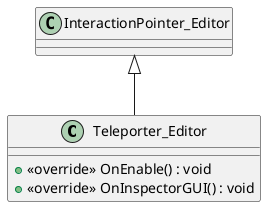 @startuml
class Teleporter_Editor {
    + <<override>> OnEnable() : void
    + <<override>> OnInspectorGUI() : void
}
InteractionPointer_Editor <|-- Teleporter_Editor
@enduml
